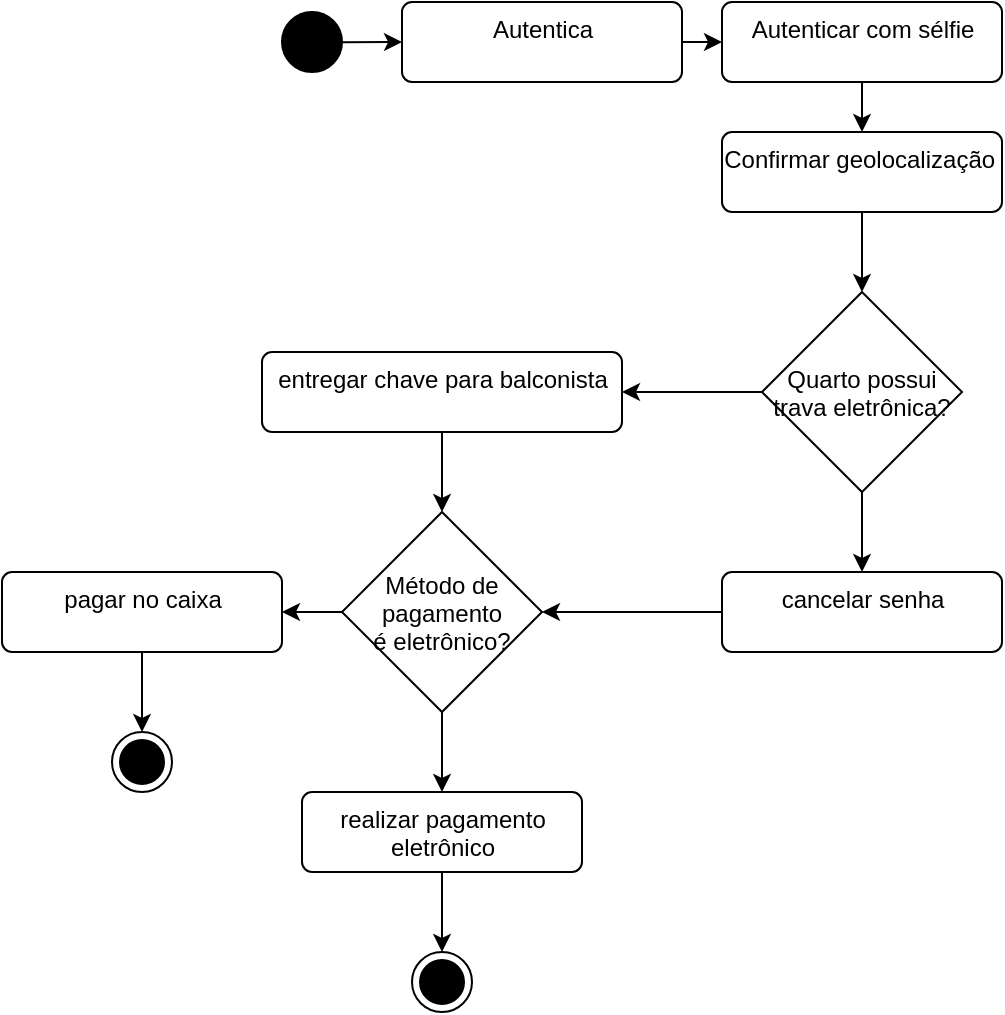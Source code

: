 <mxfile>
    <diagram id="mIBK30z5odNGXf8Efi0g" name="Page-1">
        <mxGraphModel dx="588" dy="461" grid="1" gridSize="10" guides="1" tooltips="1" connect="1" arrows="1" fold="1" page="1" pageScale="1" pageWidth="827" pageHeight="1169" math="0" shadow="0">
            <root>
                <mxCell id="0"/>
                <mxCell id="1" parent="0"/>
                <mxCell id="2" style="edgeStyle=none;html=1;" edge="1" parent="1" source="3" target="5">
                    <mxGeometry relative="1" as="geometry"/>
                </mxCell>
                <mxCell id="3" value="" style="ellipse;fillColor=strokeColor;" vertex="1" parent="1">
                    <mxGeometry x="180" y="50" width="30" height="30" as="geometry"/>
                </mxCell>
                <mxCell id="4" style="edgeStyle=none;html=1;" edge="1" parent="1" source="5" target="7">
                    <mxGeometry relative="1" as="geometry"/>
                </mxCell>
                <mxCell id="5" value="Autentica" style="html=1;align=center;verticalAlign=top;rounded=1;absoluteArcSize=1;arcSize=10;dashed=0;fillColor=none;" vertex="1" parent="1">
                    <mxGeometry x="240" y="45" width="140" height="40" as="geometry"/>
                </mxCell>
                <mxCell id="6" style="edgeStyle=none;html=1;" edge="1" parent="1" source="7" target="9">
                    <mxGeometry relative="1" as="geometry"/>
                </mxCell>
                <mxCell id="7" value="Autenticar com sélfie" style="html=1;align=center;verticalAlign=top;rounded=1;absoluteArcSize=1;arcSize=10;dashed=0;fillColor=none;" vertex="1" parent="1">
                    <mxGeometry x="400" y="45" width="140" height="40" as="geometry"/>
                </mxCell>
                <mxCell id="8" style="edgeStyle=none;html=1;entryX=0.5;entryY=0;entryDx=0;entryDy=0;" edge="1" parent="1" source="9" target="12">
                    <mxGeometry relative="1" as="geometry"/>
                </mxCell>
                <mxCell id="9" value="Confirmar geolocalização&amp;nbsp;" style="html=1;align=center;verticalAlign=top;rounded=1;absoluteArcSize=1;arcSize=10;dashed=0;fillColor=none;" vertex="1" parent="1">
                    <mxGeometry x="400" y="110" width="140" height="40" as="geometry"/>
                </mxCell>
                <mxCell id="10" style="edgeStyle=none;html=1;" edge="1" parent="1" source="12" target="16">
                    <mxGeometry relative="1" as="geometry"/>
                </mxCell>
                <mxCell id="11" style="edgeStyle=none;html=1;" edge="1" parent="1" source="12" target="14">
                    <mxGeometry relative="1" as="geometry"/>
                </mxCell>
                <mxCell id="12" value="Quarto possui&#10;trava eletrônica?" style="rhombus;" vertex="1" parent="1">
                    <mxGeometry x="420" y="190" width="100" height="100" as="geometry"/>
                </mxCell>
                <mxCell id="20" style="edgeStyle=none;html=1;entryX=1;entryY=0.5;entryDx=0;entryDy=0;" edge="1" parent="1" source="14" target="18">
                    <mxGeometry relative="1" as="geometry"/>
                </mxCell>
                <mxCell id="14" value="cancelar senha" style="html=1;align=center;verticalAlign=top;rounded=1;absoluteArcSize=1;arcSize=10;dashed=0;fillColor=none;" vertex="1" parent="1">
                    <mxGeometry x="400" y="330" width="140" height="40" as="geometry"/>
                </mxCell>
                <mxCell id="19" style="edgeStyle=none;html=1;" edge="1" parent="1" source="16" target="18">
                    <mxGeometry relative="1" as="geometry"/>
                </mxCell>
                <mxCell id="16" value="entregar chave para balconista" style="html=1;align=center;verticalAlign=top;rounded=1;absoluteArcSize=1;arcSize=10;dashed=0;fillColor=none;" vertex="1" parent="1">
                    <mxGeometry x="170" y="220" width="180" height="40" as="geometry"/>
                </mxCell>
                <mxCell id="22" style="edgeStyle=none;html=1;" edge="1" parent="1" source="18" target="21">
                    <mxGeometry relative="1" as="geometry"/>
                </mxCell>
                <mxCell id="24" style="edgeStyle=none;html=1;" edge="1" parent="1" source="18" target="23">
                    <mxGeometry relative="1" as="geometry"/>
                </mxCell>
                <mxCell id="18" value="Método de &#10;pagamento &#10;é eletrônico?" style="rhombus;" vertex="1" parent="1">
                    <mxGeometry x="210" y="300" width="100" height="100" as="geometry"/>
                </mxCell>
                <mxCell id="28" style="edgeStyle=none;html=1;" edge="1" parent="1" source="21" target="25">
                    <mxGeometry relative="1" as="geometry"/>
                </mxCell>
                <mxCell id="21" value="realizar pagamento&lt;br&gt;eletrônico" style="html=1;align=center;verticalAlign=top;rounded=1;absoluteArcSize=1;arcSize=10;dashed=0;fillColor=none;" vertex="1" parent="1">
                    <mxGeometry x="190" y="440" width="140" height="40" as="geometry"/>
                </mxCell>
                <mxCell id="27" style="edgeStyle=none;html=1;" edge="1" parent="1" source="23" target="26">
                    <mxGeometry relative="1" as="geometry"/>
                </mxCell>
                <mxCell id="23" value="pagar no caixa" style="html=1;align=center;verticalAlign=top;rounded=1;absoluteArcSize=1;arcSize=10;dashed=0;fillColor=none;" vertex="1" parent="1">
                    <mxGeometry x="40" y="330" width="140" height="40" as="geometry"/>
                </mxCell>
                <mxCell id="25" value="" style="ellipse;html=1;shape=endState;fillColor=strokeColor;" vertex="1" parent="1">
                    <mxGeometry x="245" y="520" width="30" height="30" as="geometry"/>
                </mxCell>
                <mxCell id="26" value="" style="ellipse;html=1;shape=endState;fillColor=strokeColor;" vertex="1" parent="1">
                    <mxGeometry x="95" y="410" width="30" height="30" as="geometry"/>
                </mxCell>
            </root>
        </mxGraphModel>
    </diagram>
</mxfile>